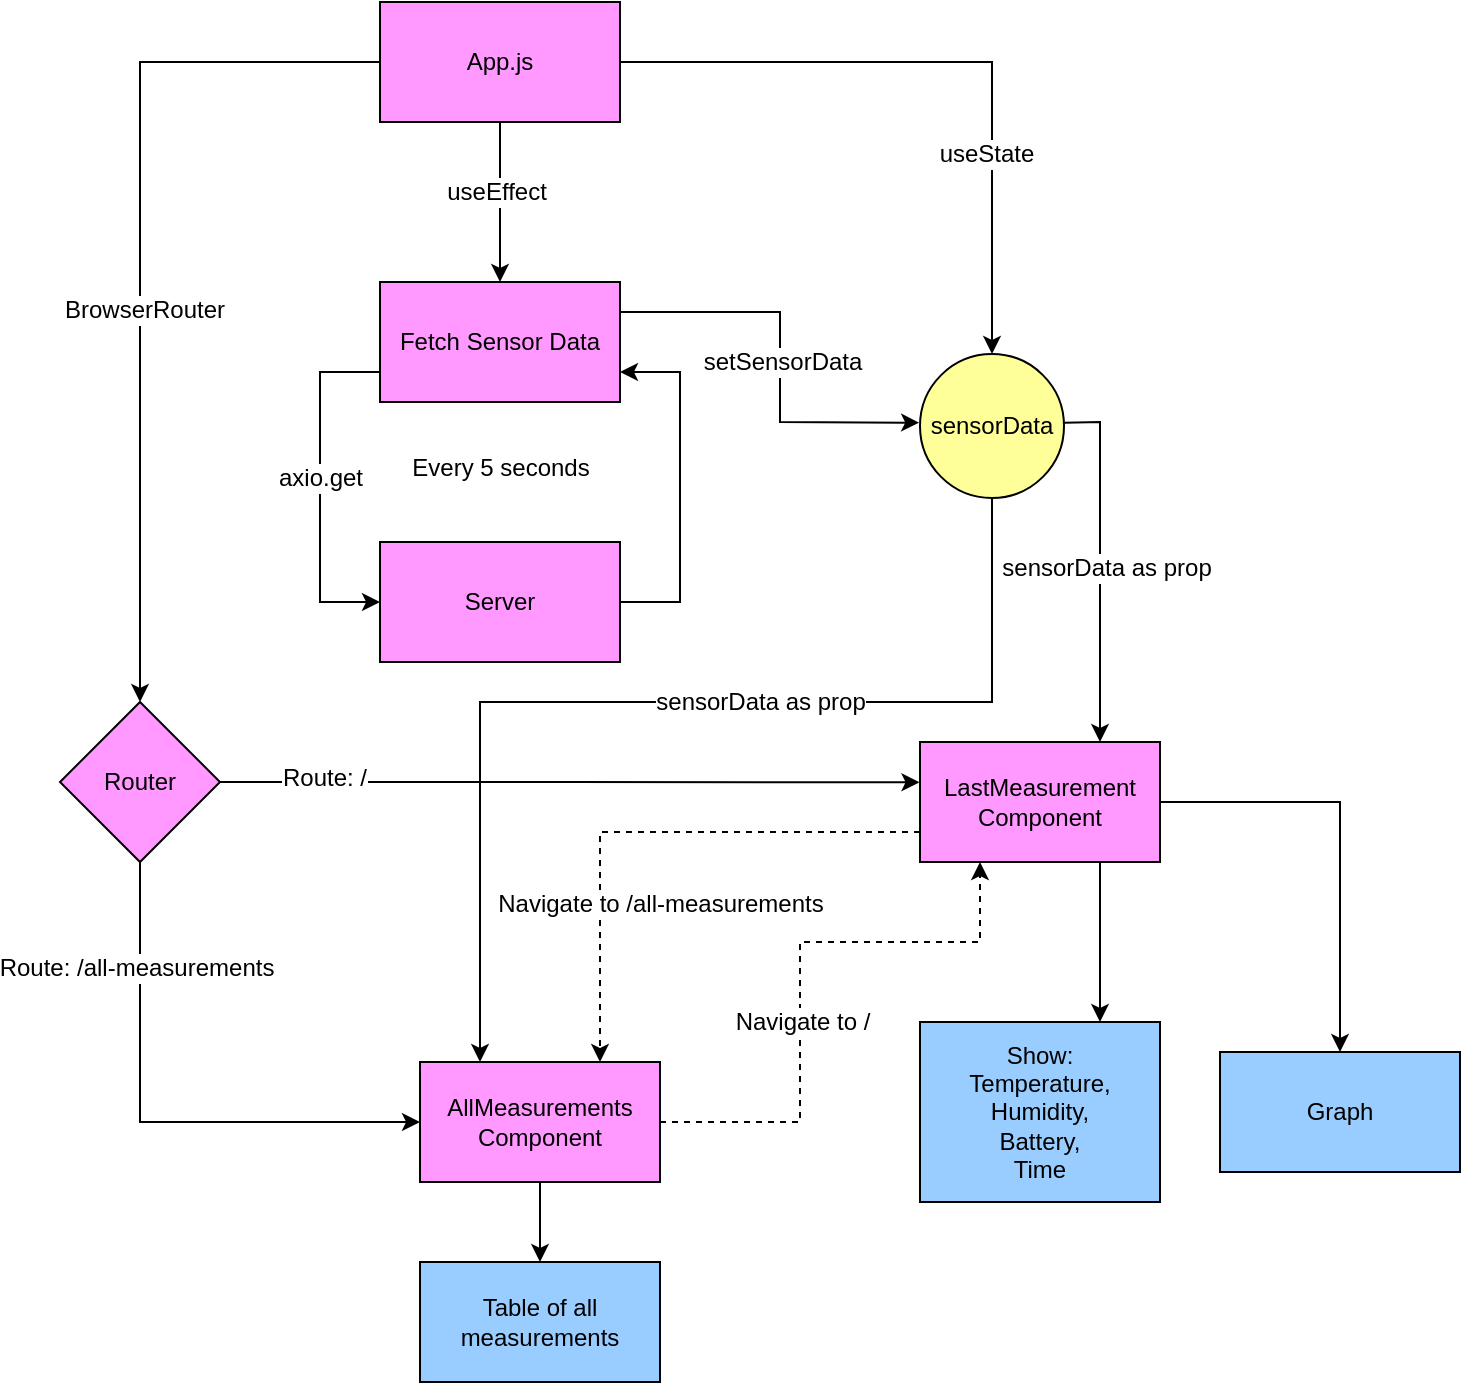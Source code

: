 <mxfile version="24.4.0" type="github">
  <diagram name="Page-1" id="SEWsyKc5rU6Fcgs1RWHf">
    <mxGraphModel dx="1158" dy="608" grid="1" gridSize="10" guides="1" tooltips="1" connect="1" arrows="1" fold="1" page="1" pageScale="1" pageWidth="827" pageHeight="1169" math="0" shadow="0">
      <root>
        <mxCell id="0" />
        <mxCell id="1" parent="0" />
        <mxCell id="LvXoCR6ephxCl3afvVT1-3" value="" style="edgeStyle=orthogonalEdgeStyle;rounded=0;orthogonalLoop=1;jettySize=auto;html=1;" edge="1" parent="1" source="LvXoCR6ephxCl3afvVT1-1" target="LvXoCR6ephxCl3afvVT1-2">
          <mxGeometry relative="1" as="geometry" />
        </mxCell>
        <mxCell id="LvXoCR6ephxCl3afvVT1-47" value="useEffect" style="edgeLabel;html=1;align=center;verticalAlign=middle;resizable=0;points=[];fontSize=12;" vertex="1" connectable="0" parent="LvXoCR6ephxCl3afvVT1-3">
          <mxGeometry x="-0.135" y="-2" relative="1" as="geometry">
            <mxPoint as="offset" />
          </mxGeometry>
        </mxCell>
        <mxCell id="LvXoCR6ephxCl3afvVT1-18" style="edgeStyle=orthogonalEdgeStyle;rounded=0;orthogonalLoop=1;jettySize=auto;html=1;entryX=0.5;entryY=0;entryDx=0;entryDy=0;" edge="1" parent="1" source="LvXoCR6ephxCl3afvVT1-1" target="LvXoCR6ephxCl3afvVT1-11">
          <mxGeometry relative="1" as="geometry" />
        </mxCell>
        <mxCell id="LvXoCR6ephxCl3afvVT1-37" value="useState" style="edgeLabel;html=1;align=center;verticalAlign=middle;resizable=0;points=[];fontSize=12;" vertex="1" connectable="0" parent="LvXoCR6ephxCl3afvVT1-18">
          <mxGeometry x="0.395" y="-3" relative="1" as="geometry">
            <mxPoint as="offset" />
          </mxGeometry>
        </mxCell>
        <mxCell id="LvXoCR6ephxCl3afvVT1-24" style="edgeStyle=orthogonalEdgeStyle;rounded=0;orthogonalLoop=1;jettySize=auto;html=1;entryX=0.5;entryY=0;entryDx=0;entryDy=0;" edge="1" parent="1" source="LvXoCR6ephxCl3afvVT1-1" target="LvXoCR6ephxCl3afvVT1-4">
          <mxGeometry relative="1" as="geometry" />
        </mxCell>
        <mxCell id="LvXoCR6ephxCl3afvVT1-41" value="BrowserRouter" style="edgeLabel;html=1;align=center;verticalAlign=middle;resizable=0;points=[];fontSize=12;" vertex="1" connectable="0" parent="LvXoCR6ephxCl3afvVT1-24">
          <mxGeometry x="0.107" y="2" relative="1" as="geometry">
            <mxPoint as="offset" />
          </mxGeometry>
        </mxCell>
        <mxCell id="LvXoCR6ephxCl3afvVT1-1" value="App.js" style="rounded=0;whiteSpace=wrap;html=1;fillColor=#FF99FF;" vertex="1" parent="1">
          <mxGeometry x="350" y="350" width="120" height="60" as="geometry" />
        </mxCell>
        <mxCell id="LvXoCR6ephxCl3afvVT1-2" value="Fetch Sensor Data" style="whiteSpace=wrap;html=1;rounded=0;fillColor=#FF99FF;" vertex="1" parent="1">
          <mxGeometry x="350" y="490" width="120" height="60" as="geometry" />
        </mxCell>
        <mxCell id="LvXoCR6ephxCl3afvVT1-28" style="edgeStyle=orthogonalEdgeStyle;rounded=0;orthogonalLoop=1;jettySize=auto;html=1;entryX=0;entryY=0.5;entryDx=0;entryDy=0;" edge="1" parent="1" source="LvXoCR6ephxCl3afvVT1-4" target="LvXoCR6ephxCl3afvVT1-16">
          <mxGeometry relative="1" as="geometry">
            <Array as="points">
              <mxPoint x="230" y="910" />
            </Array>
          </mxGeometry>
        </mxCell>
        <mxCell id="LvXoCR6ephxCl3afvVT1-42" value="Route: /all-measurements" style="edgeLabel;html=1;align=center;verticalAlign=middle;resizable=0;points=[];fontSize=12;" vertex="1" connectable="0" parent="LvXoCR6ephxCl3afvVT1-28">
          <mxGeometry x="-0.609" y="-2" relative="1" as="geometry">
            <mxPoint as="offset" />
          </mxGeometry>
        </mxCell>
        <mxCell id="LvXoCR6ephxCl3afvVT1-29" style="edgeStyle=orthogonalEdgeStyle;rounded=0;orthogonalLoop=1;jettySize=auto;html=1;entryX=-0.002;entryY=0.336;entryDx=0;entryDy=0;entryPerimeter=0;" edge="1" parent="1" source="LvXoCR6ephxCl3afvVT1-4" target="LvXoCR6ephxCl3afvVT1-12">
          <mxGeometry relative="1" as="geometry" />
        </mxCell>
        <mxCell id="LvXoCR6ephxCl3afvVT1-40" value="Route: /" style="edgeLabel;html=1;align=center;verticalAlign=middle;resizable=0;points=[];fontSize=12;" vertex="1" connectable="0" parent="LvXoCR6ephxCl3afvVT1-29">
          <mxGeometry x="-0.706" y="2" relative="1" as="geometry">
            <mxPoint as="offset" />
          </mxGeometry>
        </mxCell>
        <mxCell id="LvXoCR6ephxCl3afvVT1-4" value="Router" style="rhombus;whiteSpace=wrap;html=1;fillColor=#FF99FF;" vertex="1" parent="1">
          <mxGeometry x="190" y="700" width="80" height="80" as="geometry" />
        </mxCell>
        <mxCell id="LvXoCR6ephxCl3afvVT1-5" value="Server" style="rounded=0;whiteSpace=wrap;html=1;fillColor=#FF99FF;" vertex="1" parent="1">
          <mxGeometry x="350" y="620" width="120" height="60" as="geometry" />
        </mxCell>
        <mxCell id="LvXoCR6ephxCl3afvVT1-7" value="" style="endArrow=classic;html=1;rounded=0;exitX=0;exitY=0.75;exitDx=0;exitDy=0;entryX=0;entryY=0.5;entryDx=0;entryDy=0;" edge="1" parent="1" source="LvXoCR6ephxCl3afvVT1-2" target="LvXoCR6ephxCl3afvVT1-5">
          <mxGeometry width="50" height="50" relative="1" as="geometry">
            <mxPoint x="260" y="600" as="sourcePoint" />
            <mxPoint x="310" y="550" as="targetPoint" />
            <Array as="points">
              <mxPoint x="320" y="535" />
              <mxPoint x="320" y="650" />
            </Array>
          </mxGeometry>
        </mxCell>
        <mxCell id="LvXoCR6ephxCl3afvVT1-46" value="axio.get" style="edgeLabel;html=1;align=center;verticalAlign=middle;resizable=0;points=[];fontSize=12;" vertex="1" connectable="0" parent="LvXoCR6ephxCl3afvVT1-7">
          <mxGeometry x="-0.051" relative="1" as="geometry">
            <mxPoint as="offset" />
          </mxGeometry>
        </mxCell>
        <mxCell id="LvXoCR6ephxCl3afvVT1-8" value="" style="endArrow=classic;html=1;rounded=0;exitX=1;exitY=0.5;exitDx=0;exitDy=0;entryX=1;entryY=0.75;entryDx=0;entryDy=0;" edge="1" parent="1" source="LvXoCR6ephxCl3afvVT1-5" target="LvXoCR6ephxCl3afvVT1-2">
          <mxGeometry width="50" height="50" relative="1" as="geometry">
            <mxPoint x="540" y="640" as="sourcePoint" />
            <mxPoint x="590" y="590" as="targetPoint" />
            <Array as="points">
              <mxPoint x="500" y="650" />
              <mxPoint x="500" y="535" />
            </Array>
          </mxGeometry>
        </mxCell>
        <mxCell id="LvXoCR6ephxCl3afvVT1-9" value="Every 5 seconds" style="text;html=1;align=center;verticalAlign=middle;resizable=0;points=[];autosize=1;strokeColor=none;fillColor=none;" vertex="1" parent="1">
          <mxGeometry x="355" y="568" width="110" height="30" as="geometry" />
        </mxCell>
        <mxCell id="LvXoCR6ephxCl3afvVT1-21" style="edgeStyle=orthogonalEdgeStyle;rounded=0;orthogonalLoop=1;jettySize=auto;html=1;entryX=0.25;entryY=0;entryDx=0;entryDy=0;" edge="1" parent="1" source="LvXoCR6ephxCl3afvVT1-11" target="LvXoCR6ephxCl3afvVT1-16">
          <mxGeometry relative="1" as="geometry">
            <mxPoint x="430" y="850" as="targetPoint" />
            <Array as="points">
              <mxPoint x="656" y="700" />
              <mxPoint x="400" y="700" />
            </Array>
          </mxGeometry>
        </mxCell>
        <mxCell id="LvXoCR6ephxCl3afvVT1-43" value="sensorData as prop" style="edgeLabel;html=1;align=center;verticalAlign=middle;resizable=0;points=[];fontSize=12;" vertex="1" connectable="0" parent="LvXoCR6ephxCl3afvVT1-21">
          <mxGeometry x="-0.103" relative="1" as="geometry">
            <mxPoint x="23" as="offset" />
          </mxGeometry>
        </mxCell>
        <mxCell id="LvXoCR6ephxCl3afvVT1-11" value="sensorData" style="ellipse;whiteSpace=wrap;html=1;aspect=fixed;fillColor=#FFFF99;" vertex="1" parent="1">
          <mxGeometry x="620" y="526" width="72" height="72" as="geometry" />
        </mxCell>
        <mxCell id="LvXoCR6ephxCl3afvVT1-30" style="edgeStyle=orthogonalEdgeStyle;rounded=0;orthogonalLoop=1;jettySize=auto;html=1;entryX=0.75;entryY=0;entryDx=0;entryDy=0;" edge="1" parent="1" source="LvXoCR6ephxCl3afvVT1-12" target="LvXoCR6ephxCl3afvVT1-13">
          <mxGeometry relative="1" as="geometry">
            <Array as="points">
              <mxPoint x="710" y="820" />
              <mxPoint x="710" y="820" />
            </Array>
          </mxGeometry>
        </mxCell>
        <mxCell id="LvXoCR6ephxCl3afvVT1-31" style="edgeStyle=orthogonalEdgeStyle;rounded=0;orthogonalLoop=1;jettySize=auto;html=1;entryX=0.5;entryY=0;entryDx=0;entryDy=0;" edge="1" parent="1" source="LvXoCR6ephxCl3afvVT1-12" target="LvXoCR6ephxCl3afvVT1-14">
          <mxGeometry relative="1" as="geometry" />
        </mxCell>
        <mxCell id="LvXoCR6ephxCl3afvVT1-12" value="LastMeasurement Component" style="rounded=0;whiteSpace=wrap;html=1;fillColor=#FF99FF;" vertex="1" parent="1">
          <mxGeometry x="620" y="720" width="120" height="60" as="geometry" />
        </mxCell>
        <mxCell id="LvXoCR6ephxCl3afvVT1-13" value="Show:&lt;div&gt;Temperature,&lt;/div&gt;&lt;div&gt;Humidity,&lt;/div&gt;&lt;div&gt;Battery,&lt;/div&gt;&lt;div&gt;Time&lt;/div&gt;" style="rounded=0;whiteSpace=wrap;html=1;fillColor=#99CCFF;" vertex="1" parent="1">
          <mxGeometry x="620" y="860" width="120" height="90" as="geometry" />
        </mxCell>
        <mxCell id="LvXoCR6ephxCl3afvVT1-14" value="Graph" style="rounded=0;whiteSpace=wrap;html=1;fillColor=#99CCFF;" vertex="1" parent="1">
          <mxGeometry x="770" y="875" width="120" height="60" as="geometry" />
        </mxCell>
        <mxCell id="LvXoCR6ephxCl3afvVT1-32" style="edgeStyle=orthogonalEdgeStyle;rounded=0;orthogonalLoop=1;jettySize=auto;html=1;entryX=0.5;entryY=0;entryDx=0;entryDy=0;" edge="1" parent="1" source="LvXoCR6ephxCl3afvVT1-16" target="LvXoCR6ephxCl3afvVT1-17">
          <mxGeometry relative="1" as="geometry" />
        </mxCell>
        <mxCell id="LvXoCR6ephxCl3afvVT1-16" value="AllMeasurements Component" style="rounded=0;whiteSpace=wrap;html=1;fillColor=#FF99FF;" vertex="1" parent="1">
          <mxGeometry x="370" y="880" width="120" height="60" as="geometry" />
        </mxCell>
        <mxCell id="LvXoCR6ephxCl3afvVT1-17" value="Table of all measurements" style="rounded=0;whiteSpace=wrap;html=1;fillColor=#99CCFF;" vertex="1" parent="1">
          <mxGeometry x="370" y="980" width="120" height="60" as="geometry" />
        </mxCell>
        <mxCell id="LvXoCR6ephxCl3afvVT1-20" value="" style="endArrow=classic;html=1;rounded=0;exitX=1;exitY=0.25;exitDx=0;exitDy=0;entryX=-0.006;entryY=0.477;entryDx=0;entryDy=0;entryPerimeter=0;" edge="1" parent="1" source="LvXoCR6ephxCl3afvVT1-2" target="LvXoCR6ephxCl3afvVT1-11">
          <mxGeometry width="50" height="50" relative="1" as="geometry">
            <mxPoint x="530" y="500" as="sourcePoint" />
            <mxPoint x="580" y="450" as="targetPoint" />
            <Array as="points">
              <mxPoint x="550" y="505" />
              <mxPoint x="550" y="560" />
            </Array>
          </mxGeometry>
        </mxCell>
        <mxCell id="LvXoCR6ephxCl3afvVT1-38" value="setSensorData" style="edgeLabel;html=1;align=center;verticalAlign=middle;resizable=0;points=[];fontSize=12;" vertex="1" connectable="0" parent="LvXoCR6ephxCl3afvVT1-20">
          <mxGeometry x="-0.034" y="1" relative="1" as="geometry">
            <mxPoint y="6" as="offset" />
          </mxGeometry>
        </mxCell>
        <mxCell id="LvXoCR6ephxCl3afvVT1-23" value="" style="endArrow=classic;html=1;rounded=0;entryX=0.75;entryY=0;entryDx=0;entryDy=0;exitX=1.002;exitY=0.478;exitDx=0;exitDy=0;exitPerimeter=0;" edge="1" parent="1" source="LvXoCR6ephxCl3afvVT1-11" target="LvXoCR6ephxCl3afvVT1-12">
          <mxGeometry width="50" height="50" relative="1" as="geometry">
            <mxPoint x="692" y="562" as="sourcePoint" />
            <mxPoint x="610" y="670" as="targetPoint" />
            <Array as="points">
              <mxPoint x="710" y="560" />
            </Array>
          </mxGeometry>
        </mxCell>
        <mxCell id="LvXoCR6ephxCl3afvVT1-39" value="sensorData as prop" style="edgeLabel;html=1;align=center;verticalAlign=middle;resizable=0;points=[];fontSize=12;" vertex="1" connectable="0" parent="LvXoCR6ephxCl3afvVT1-23">
          <mxGeometry x="0.017" y="3" relative="1" as="geometry">
            <mxPoint as="offset" />
          </mxGeometry>
        </mxCell>
        <mxCell id="LvXoCR6ephxCl3afvVT1-34" value="" style="html=1;labelBackgroundColor=#ffffff;startArrow=none;startFill=0;startSize=6;endArrow=classic;endFill=1;endSize=6;jettySize=auto;orthogonalLoop=1;strokeWidth=1;dashed=1;fontSize=14;rounded=0;exitX=0;exitY=0.75;exitDx=0;exitDy=0;entryX=0.75;entryY=0;entryDx=0;entryDy=0;" edge="1" parent="1" source="LvXoCR6ephxCl3afvVT1-12" target="LvXoCR6ephxCl3afvVT1-16">
          <mxGeometry width="60" height="60" relative="1" as="geometry">
            <mxPoint x="550" y="860" as="sourcePoint" />
            <mxPoint x="610" y="800" as="targetPoint" />
            <Array as="points">
              <mxPoint x="460" y="765" />
            </Array>
          </mxGeometry>
        </mxCell>
        <mxCell id="LvXoCR6ephxCl3afvVT1-44" value="Navigate to /all-measurements" style="edgeLabel;html=1;align=center;verticalAlign=middle;resizable=0;points=[];fontSize=12;" vertex="1" connectable="0" parent="LvXoCR6ephxCl3afvVT1-34">
          <mxGeometry x="0.416" y="-1" relative="1" as="geometry">
            <mxPoint x="31" y="1" as="offset" />
          </mxGeometry>
        </mxCell>
        <mxCell id="LvXoCR6ephxCl3afvVT1-35" value="" style="html=1;labelBackgroundColor=#ffffff;startArrow=none;startFill=0;startSize=6;endArrow=classic;endFill=1;endSize=6;jettySize=auto;orthogonalLoop=1;strokeWidth=1;dashed=1;fontSize=14;rounded=0;exitX=1;exitY=0.5;exitDx=0;exitDy=0;entryX=0.25;entryY=1;entryDx=0;entryDy=0;" edge="1" parent="1" source="LvXoCR6ephxCl3afvVT1-16" target="LvXoCR6ephxCl3afvVT1-12">
          <mxGeometry width="60" height="60" relative="1" as="geometry">
            <mxPoint x="550" y="860" as="sourcePoint" />
            <mxPoint x="610" y="800" as="targetPoint" />
            <Array as="points">
              <mxPoint x="560" y="910" />
              <mxPoint x="560" y="820" />
              <mxPoint x="650" y="820" />
            </Array>
          </mxGeometry>
        </mxCell>
        <mxCell id="LvXoCR6ephxCl3afvVT1-45" value="Navigate to /" style="edgeLabel;html=1;align=center;verticalAlign=middle;resizable=0;points=[];fontSize=12;" vertex="1" connectable="0" parent="LvXoCR6ephxCl3afvVT1-35">
          <mxGeometry x="-0.175" y="-1" relative="1" as="geometry">
            <mxPoint y="-1" as="offset" />
          </mxGeometry>
        </mxCell>
      </root>
    </mxGraphModel>
  </diagram>
</mxfile>
